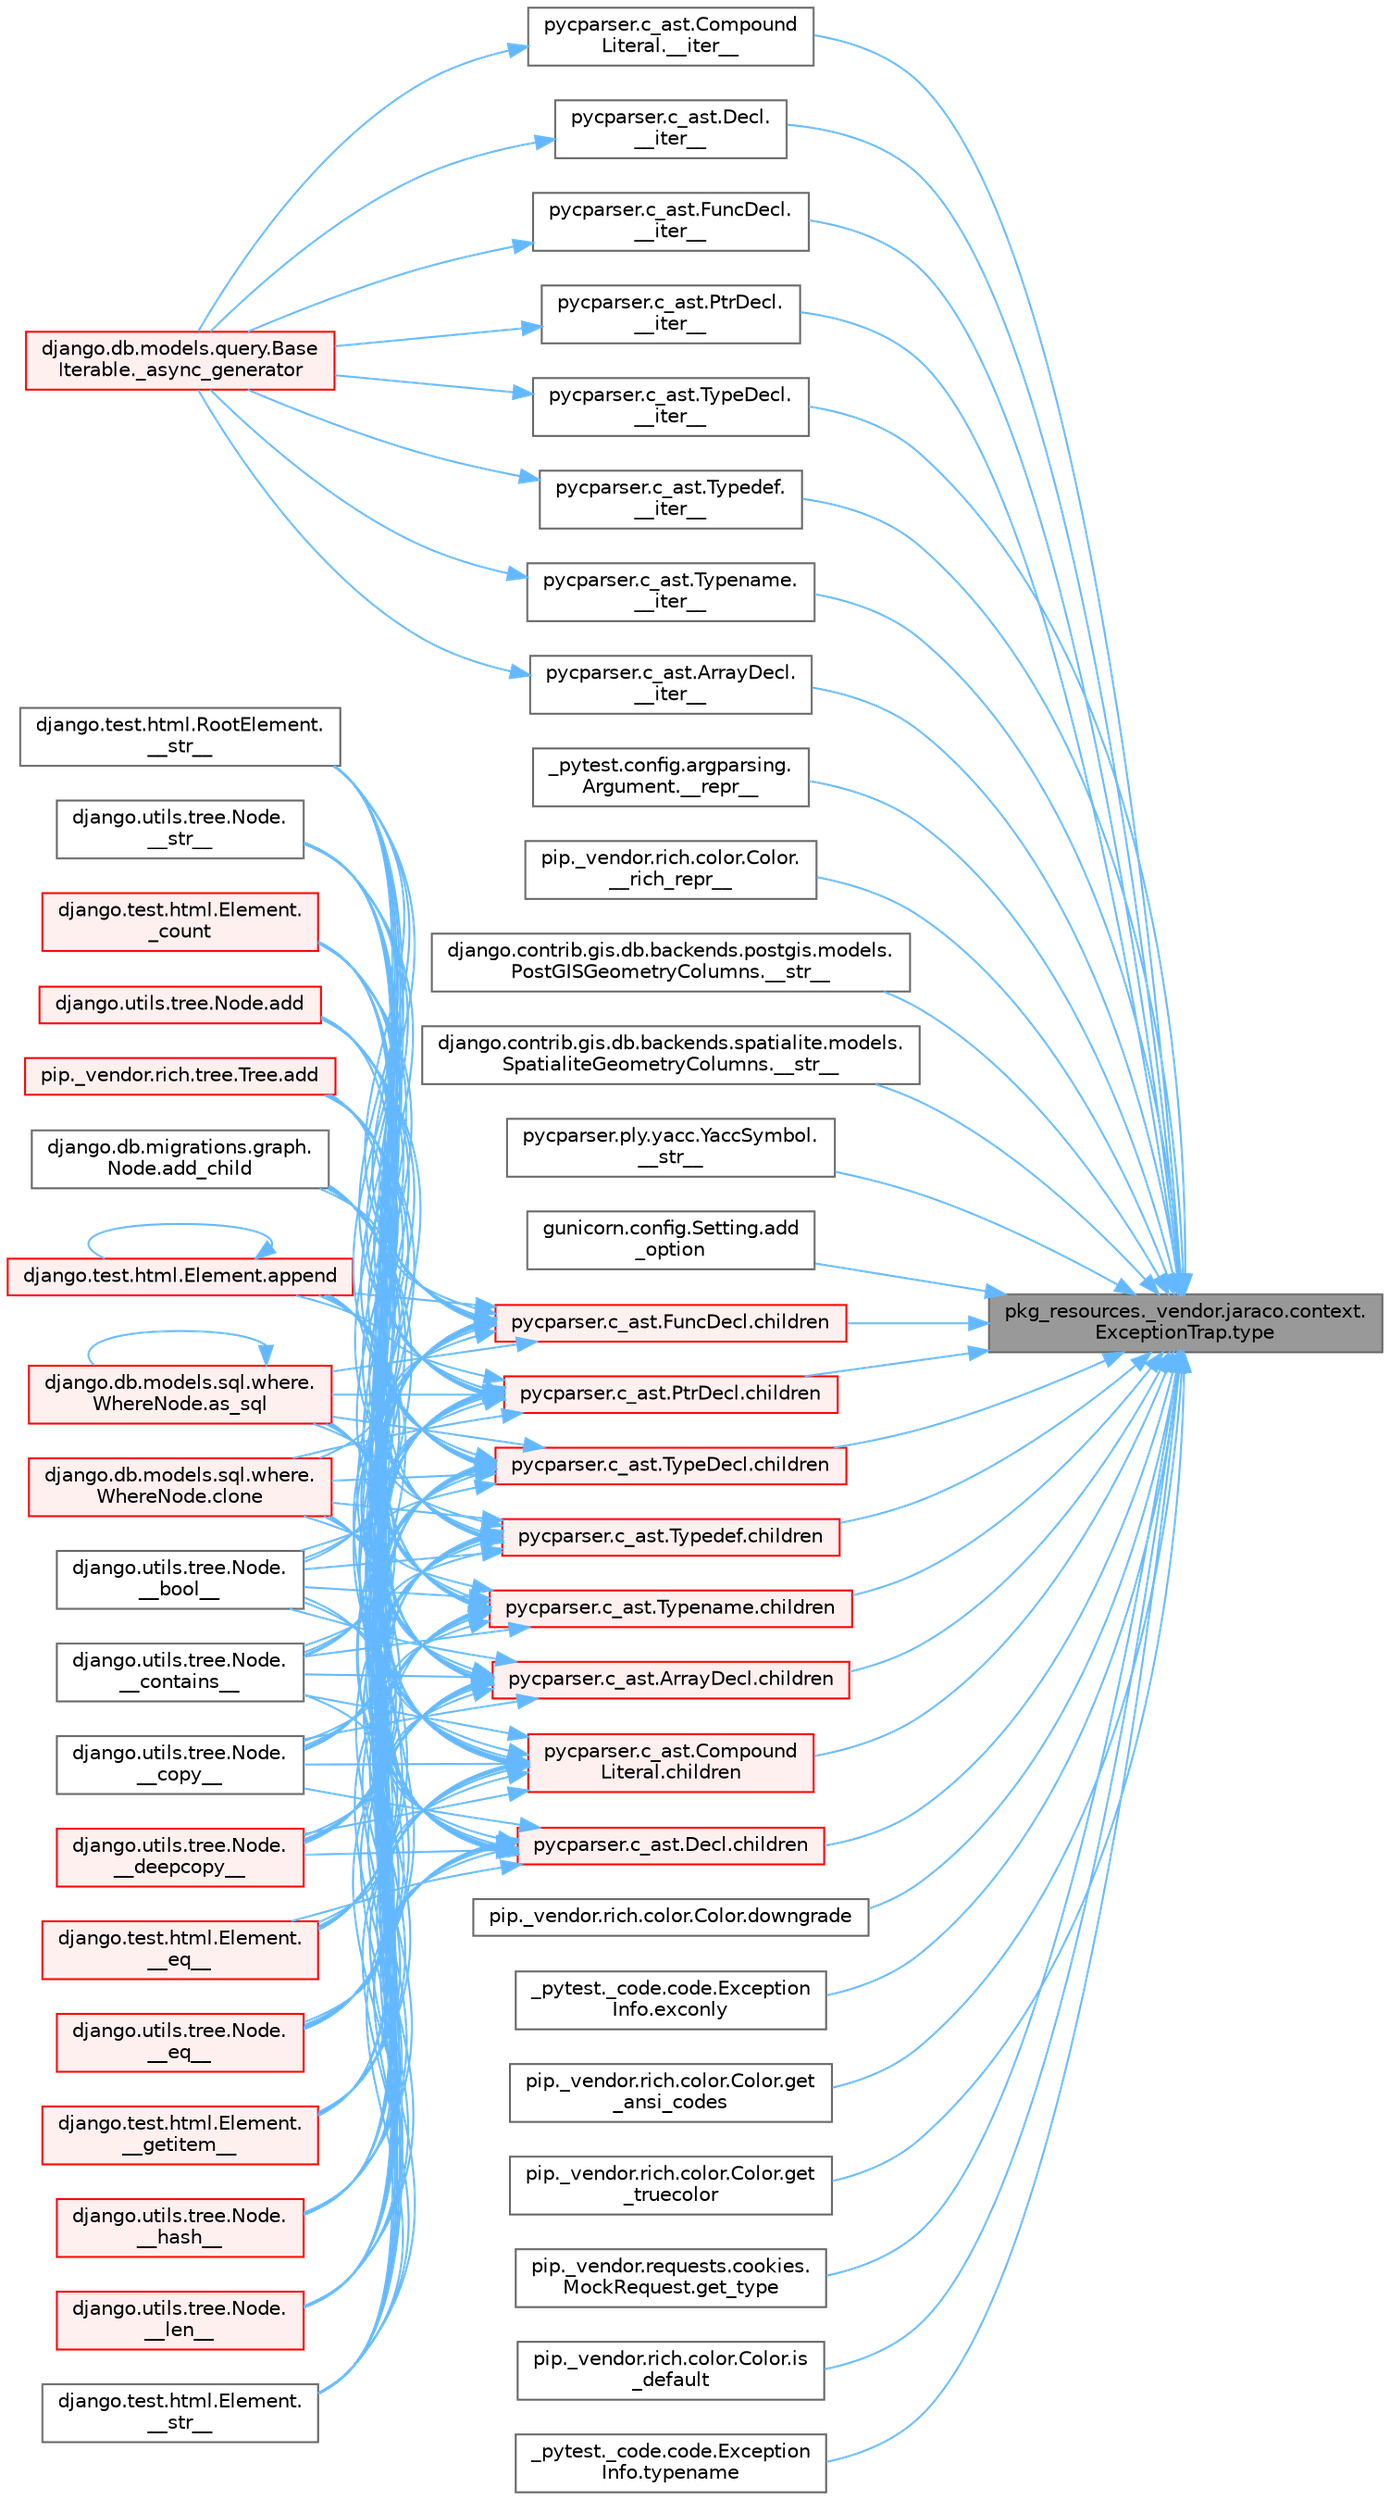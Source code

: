 digraph "pkg_resources._vendor.jaraco.context.ExceptionTrap.type"
{
 // LATEX_PDF_SIZE
  bgcolor="transparent";
  edge [fontname=Helvetica,fontsize=10,labelfontname=Helvetica,labelfontsize=10];
  node [fontname=Helvetica,fontsize=10,shape=box,height=0.2,width=0.4];
  rankdir="RL";
  Node1 [id="Node000001",label="pkg_resources._vendor.jaraco.context.\lExceptionTrap.type",height=0.2,width=0.4,color="gray40", fillcolor="grey60", style="filled", fontcolor="black",tooltip=" "];
  Node1 -> Node2 [id="edge1_Node000001_Node000002",dir="back",color="steelblue1",style="solid",tooltip=" "];
  Node2 [id="Node000002",label="pycparser.c_ast.ArrayDecl.\l__iter__",height=0.2,width=0.4,color="grey40", fillcolor="white", style="filled",URL="$classpycparser_1_1c__ast_1_1_array_decl.html#a59f846353c3cc9dca112017d842e44dc",tooltip=" "];
  Node2 -> Node3 [id="edge2_Node000002_Node000003",dir="back",color="steelblue1",style="solid",tooltip=" "];
  Node3 [id="Node000003",label="django.db.models.query.Base\lIterable._async_generator",height=0.2,width=0.4,color="red", fillcolor="#FFF0F0", style="filled",URL="$classdjango_1_1db_1_1models_1_1query_1_1_base_iterable.html#a3ecc2267976bc6628d1fe84d78355144",tooltip=" "];
  Node1 -> Node5 [id="edge3_Node000001_Node000005",dir="back",color="steelblue1",style="solid",tooltip=" "];
  Node5 [id="Node000005",label="pycparser.c_ast.Compound\lLiteral.__iter__",height=0.2,width=0.4,color="grey40", fillcolor="white", style="filled",URL="$classpycparser_1_1c__ast_1_1_compound_literal.html#a1f78e1c12c3283ab129f6683e9cd6bf0",tooltip=" "];
  Node5 -> Node3 [id="edge4_Node000005_Node000003",dir="back",color="steelblue1",style="solid",tooltip=" "];
  Node1 -> Node6 [id="edge5_Node000001_Node000006",dir="back",color="steelblue1",style="solid",tooltip=" "];
  Node6 [id="Node000006",label="pycparser.c_ast.Decl.\l__iter__",height=0.2,width=0.4,color="grey40", fillcolor="white", style="filled",URL="$classpycparser_1_1c__ast_1_1_decl.html#ab845ffd67830d0739099fa772114854f",tooltip=" "];
  Node6 -> Node3 [id="edge6_Node000006_Node000003",dir="back",color="steelblue1",style="solid",tooltip=" "];
  Node1 -> Node7 [id="edge7_Node000001_Node000007",dir="back",color="steelblue1",style="solid",tooltip=" "];
  Node7 [id="Node000007",label="pycparser.c_ast.FuncDecl.\l__iter__",height=0.2,width=0.4,color="grey40", fillcolor="white", style="filled",URL="$classpycparser_1_1c__ast_1_1_func_decl.html#a213d7645e6b75f6e9d3fb199c325d2b4",tooltip=" "];
  Node7 -> Node3 [id="edge8_Node000007_Node000003",dir="back",color="steelblue1",style="solid",tooltip=" "];
  Node1 -> Node8 [id="edge9_Node000001_Node000008",dir="back",color="steelblue1",style="solid",tooltip=" "];
  Node8 [id="Node000008",label="pycparser.c_ast.PtrDecl.\l__iter__",height=0.2,width=0.4,color="grey40", fillcolor="white", style="filled",URL="$classpycparser_1_1c__ast_1_1_ptr_decl.html#a5522c4fd32f475a9bad72e27867064a6",tooltip=" "];
  Node8 -> Node3 [id="edge10_Node000008_Node000003",dir="back",color="steelblue1",style="solid",tooltip=" "];
  Node1 -> Node9 [id="edge11_Node000001_Node000009",dir="back",color="steelblue1",style="solid",tooltip=" "];
  Node9 [id="Node000009",label="pycparser.c_ast.TypeDecl.\l__iter__",height=0.2,width=0.4,color="grey40", fillcolor="white", style="filled",URL="$classpycparser_1_1c__ast_1_1_type_decl.html#a4add3d67fa9694ca76def6ce1266cca5",tooltip=" "];
  Node9 -> Node3 [id="edge12_Node000009_Node000003",dir="back",color="steelblue1",style="solid",tooltip=" "];
  Node1 -> Node10 [id="edge13_Node000001_Node000010",dir="back",color="steelblue1",style="solid",tooltip=" "];
  Node10 [id="Node000010",label="pycparser.c_ast.Typedef.\l__iter__",height=0.2,width=0.4,color="grey40", fillcolor="white", style="filled",URL="$classpycparser_1_1c__ast_1_1_typedef.html#a702d4394c340166000f6e7e753aa21d5",tooltip=" "];
  Node10 -> Node3 [id="edge14_Node000010_Node000003",dir="back",color="steelblue1",style="solid",tooltip=" "];
  Node1 -> Node11 [id="edge15_Node000001_Node000011",dir="back",color="steelblue1",style="solid",tooltip=" "];
  Node11 [id="Node000011",label="pycparser.c_ast.Typename.\l__iter__",height=0.2,width=0.4,color="grey40", fillcolor="white", style="filled",URL="$classpycparser_1_1c__ast_1_1_typename.html#a6a4b627fee3cf362997b49b1ccf14c65",tooltip=" "];
  Node11 -> Node3 [id="edge16_Node000011_Node000003",dir="back",color="steelblue1",style="solid",tooltip=" "];
  Node1 -> Node12 [id="edge17_Node000001_Node000012",dir="back",color="steelblue1",style="solid",tooltip=" "];
  Node12 [id="Node000012",label="_pytest.config.argparsing.\lArgument.__repr__",height=0.2,width=0.4,color="grey40", fillcolor="white", style="filled",URL="$class__pytest_1_1config_1_1argparsing_1_1_argument.html#ae1d42948166a54f96dd47ac023b5ba1c",tooltip=" "];
  Node1 -> Node13 [id="edge18_Node000001_Node000013",dir="back",color="steelblue1",style="solid",tooltip=" "];
  Node13 [id="Node000013",label="pip._vendor.rich.color.Color.\l__rich_repr__",height=0.2,width=0.4,color="grey40", fillcolor="white", style="filled",URL="$classpip_1_1__vendor_1_1rich_1_1color_1_1_color.html#af94a3c83e9bc77e4c5e7a30e13ce243f",tooltip=" "];
  Node1 -> Node14 [id="edge19_Node000001_Node000014",dir="back",color="steelblue1",style="solid",tooltip=" "];
  Node14 [id="Node000014",label="django.contrib.gis.db.backends.postgis.models.\lPostGISGeometryColumns.__str__",height=0.2,width=0.4,color="grey40", fillcolor="white", style="filled",URL="$classdjango_1_1contrib_1_1gis_1_1db_1_1backends_1_1postgis_1_1models_1_1_post_g_i_s_geometry_columns.html#a2cd2f362c086d30abce3f454e4f88113",tooltip=" "];
  Node1 -> Node15 [id="edge20_Node000001_Node000015",dir="back",color="steelblue1",style="solid",tooltip=" "];
  Node15 [id="Node000015",label="django.contrib.gis.db.backends.spatialite.models.\lSpatialiteGeometryColumns.__str__",height=0.2,width=0.4,color="grey40", fillcolor="white", style="filled",URL="$classdjango_1_1contrib_1_1gis_1_1db_1_1backends_1_1spatialite_1_1models_1_1_spatialite_geometry_columns.html#af36d91a5b4863762ac4666865a70888e",tooltip=" "];
  Node1 -> Node16 [id="edge21_Node000001_Node000016",dir="back",color="steelblue1",style="solid",tooltip=" "];
  Node16 [id="Node000016",label="pycparser.ply.yacc.YaccSymbol.\l__str__",height=0.2,width=0.4,color="grey40", fillcolor="white", style="filled",URL="$classpycparser_1_1ply_1_1yacc_1_1_yacc_symbol.html#a10c01386c1ed6d4eb71321e3775f77a9",tooltip=" "];
  Node1 -> Node17 [id="edge22_Node000001_Node000017",dir="back",color="steelblue1",style="solid",tooltip=" "];
  Node17 [id="Node000017",label="gunicorn.config.Setting.add\l_option",height=0.2,width=0.4,color="grey40", fillcolor="white", style="filled",URL="$classgunicorn_1_1config_1_1_setting.html#af1ab1126499f420dda1b77b038a8283d",tooltip=" "];
  Node1 -> Node18 [id="edge23_Node000001_Node000018",dir="back",color="steelblue1",style="solid",tooltip=" "];
  Node18 [id="Node000018",label="pycparser.c_ast.ArrayDecl.children",height=0.2,width=0.4,color="red", fillcolor="#FFF0F0", style="filled",URL="$classpycparser_1_1c__ast_1_1_array_decl.html#a91e13314016d59050744567fc35aa17b",tooltip=" "];
  Node18 -> Node19 [id="edge24_Node000018_Node000019",dir="back",color="steelblue1",style="solid",tooltip=" "];
  Node19 [id="Node000019",label="django.utils.tree.Node.\l__bool__",height=0.2,width=0.4,color="grey40", fillcolor="white", style="filled",URL="$classdjango_1_1utils_1_1tree_1_1_node.html#a70a56e9492f929d850eebc44de75e25c",tooltip=" "];
  Node18 -> Node20 [id="edge25_Node000018_Node000020",dir="back",color="steelblue1",style="solid",tooltip=" "];
  Node20 [id="Node000020",label="django.utils.tree.Node.\l__contains__",height=0.2,width=0.4,color="grey40", fillcolor="white", style="filled",URL="$classdjango_1_1utils_1_1tree_1_1_node.html#ab55c47b46f14e5fde108b1c3cf95d93a",tooltip=" "];
  Node18 -> Node21 [id="edge26_Node000018_Node000021",dir="back",color="steelblue1",style="solid",tooltip=" "];
  Node21 [id="Node000021",label="django.utils.tree.Node.\l__copy__",height=0.2,width=0.4,color="grey40", fillcolor="white", style="filled",URL="$classdjango_1_1utils_1_1tree_1_1_node.html#abae878f6b4500b8b241c23d8fac46e63",tooltip=" "];
  Node18 -> Node22 [id="edge27_Node000018_Node000022",dir="back",color="steelblue1",style="solid",tooltip=" "];
  Node22 [id="Node000022",label="django.utils.tree.Node.\l__deepcopy__",height=0.2,width=0.4,color="red", fillcolor="#FFF0F0", style="filled",URL="$classdjango_1_1utils_1_1tree_1_1_node.html#a38840c46ded3963808edbeec90765d6b",tooltip=" "];
  Node18 -> Node976 [id="edge28_Node000018_Node000976",dir="back",color="steelblue1",style="solid",tooltip=" "];
  Node976 [id="Node000976",label="django.test.html.Element.\l__eq__",height=0.2,width=0.4,color="red", fillcolor="#FFF0F0", style="filled",URL="$classdjango_1_1test_1_1html_1_1_element.html#a287e83f2ae4a6f13b9e00d7b70ee5d47",tooltip=" "];
  Node18 -> Node1203 [id="edge29_Node000018_Node001203",dir="back",color="steelblue1",style="solid",tooltip=" "];
  Node1203 [id="Node001203",label="django.utils.tree.Node.\l__eq__",height=0.2,width=0.4,color="red", fillcolor="#FFF0F0", style="filled",URL="$classdjango_1_1utils_1_1tree_1_1_node.html#a0004316d098c61c046aef21dece2cce8",tooltip=" "];
  Node18 -> Node1204 [id="edge30_Node000018_Node001204",dir="back",color="steelblue1",style="solid",tooltip=" "];
  Node1204 [id="Node001204",label="django.test.html.Element.\l__getitem__",height=0.2,width=0.4,color="red", fillcolor="#FFF0F0", style="filled",URL="$classdjango_1_1test_1_1html_1_1_element.html#a50df5974a8fa0b0bdc93fdbeb2db7a49",tooltip=" "];
  Node18 -> Node1205 [id="edge31_Node000018_Node001205",dir="back",color="steelblue1",style="solid",tooltip=" "];
  Node1205 [id="Node001205",label="django.utils.tree.Node.\l__hash__",height=0.2,width=0.4,color="red", fillcolor="#FFF0F0", style="filled",URL="$classdjango_1_1utils_1_1tree_1_1_node.html#ad90478bdeb4e4284385a20cb629f5b9c",tooltip=" "];
  Node18 -> Node1206 [id="edge32_Node000018_Node001206",dir="back",color="steelblue1",style="solid",tooltip=" "];
  Node1206 [id="Node001206",label="django.utils.tree.Node.\l__len__",height=0.2,width=0.4,color="red", fillcolor="#FFF0F0", style="filled",URL="$classdjango_1_1utils_1_1tree_1_1_node.html#adfb069350f968cc822337df8dd3972cd",tooltip=" "];
  Node18 -> Node1031 [id="edge33_Node000018_Node001031",dir="back",color="steelblue1",style="solid",tooltip=" "];
  Node1031 [id="Node001031",label="django.test.html.Element.\l__str__",height=0.2,width=0.4,color="grey40", fillcolor="white", style="filled",URL="$classdjango_1_1test_1_1html_1_1_element.html#a64d65b77132b5ae721ff0862e0440d38",tooltip=" "];
  Node18 -> Node1207 [id="edge34_Node000018_Node001207",dir="back",color="steelblue1",style="solid",tooltip=" "];
  Node1207 [id="Node001207",label="django.test.html.RootElement.\l__str__",height=0.2,width=0.4,color="grey40", fillcolor="white", style="filled",URL="$classdjango_1_1test_1_1html_1_1_root_element.html#a0a23f27acaaafe4eec2628245fbfd399",tooltip=" "];
  Node18 -> Node1208 [id="edge35_Node000018_Node001208",dir="back",color="steelblue1",style="solid",tooltip=" "];
  Node1208 [id="Node001208",label="django.utils.tree.Node.\l__str__",height=0.2,width=0.4,color="grey40", fillcolor="white", style="filled",URL="$classdjango_1_1utils_1_1tree_1_1_node.html#af5edff9bf0b3238652c57425e2eda469",tooltip=" "];
  Node18 -> Node1209 [id="edge36_Node000018_Node001209",dir="back",color="steelblue1",style="solid",tooltip=" "];
  Node1209 [id="Node001209",label="django.test.html.Element.\l_count",height=0.2,width=0.4,color="red", fillcolor="#FFF0F0", style="filled",URL="$classdjango_1_1test_1_1html_1_1_element.html#a41931b250e40c64a492d92a08ecda738",tooltip=" "];
  Node18 -> Node182 [id="edge37_Node000018_Node000182",dir="back",color="steelblue1",style="solid",tooltip=" "];
  Node182 [id="Node000182",label="django.utils.tree.Node.add",height=0.2,width=0.4,color="red", fillcolor="#FFF0F0", style="filled",URL="$classdjango_1_1utils_1_1tree_1_1_node.html#a2c883d105b5c9cfd32bff72c7469f18c",tooltip=" "];
  Node18 -> Node1225 [id="edge38_Node000018_Node001225",dir="back",color="steelblue1",style="solid",tooltip=" "];
  Node1225 [id="Node001225",label="pip._vendor.rich.tree.Tree.add",height=0.2,width=0.4,color="red", fillcolor="#FFF0F0", style="filled",URL="$classpip_1_1__vendor_1_1rich_1_1tree_1_1_tree.html#a0ce550864757b1ee2756237b6e754aae",tooltip=" "];
  Node18 -> Node1226 [id="edge39_Node000018_Node001226",dir="back",color="steelblue1",style="solid",tooltip=" "];
  Node1226 [id="Node001226",label="django.db.migrations.graph.\lNode.add_child",height=0.2,width=0.4,color="grey40", fillcolor="white", style="filled",URL="$classdjango_1_1db_1_1migrations_1_1graph_1_1_node.html#ab19fb2c4c58dbfa6d5223c59d5cad529",tooltip=" "];
  Node18 -> Node1227 [id="edge40_Node000018_Node001227",dir="back",color="steelblue1",style="solid",tooltip=" "];
  Node1227 [id="Node001227",label="django.test.html.Element.append",height=0.2,width=0.4,color="red", fillcolor="#FFF0F0", style="filled",URL="$classdjango_1_1test_1_1html_1_1_element.html#a777b8a687c36ca1eae49eabec1963e0c",tooltip=" "];
  Node1227 -> Node1227 [id="edge41_Node001227_Node001227",dir="back",color="steelblue1",style="solid",tooltip=" "];
  Node18 -> Node1228 [id="edge42_Node000018_Node001228",dir="back",color="steelblue1",style="solid",tooltip=" "];
  Node1228 [id="Node001228",label="django.db.models.sql.where.\lWhereNode.as_sql",height=0.2,width=0.4,color="red", fillcolor="#FFF0F0", style="filled",URL="$classdjango_1_1db_1_1models_1_1sql_1_1where_1_1_where_node.html#aea3cf4a913c71f0c181e6e81b819b590",tooltip=" "];
  Node1228 -> Node1228 [id="edge43_Node001228_Node001228",dir="back",color="steelblue1",style="solid",tooltip=" "];
  Node18 -> Node315 [id="edge44_Node000018_Node000315",dir="back",color="steelblue1",style="solid",tooltip=" "];
  Node315 [id="Node000315",label="django.db.models.sql.where.\lWhereNode.clone",height=0.2,width=0.4,color="red", fillcolor="#FFF0F0", style="filled",URL="$classdjango_1_1db_1_1models_1_1sql_1_1where_1_1_where_node.html#a0faff63950b774ce4ad391ea1f6b6d2c",tooltip=" "];
  Node1 -> Node3192 [id="edge45_Node000001_Node003192",dir="back",color="steelblue1",style="solid",tooltip=" "];
  Node3192 [id="Node003192",label="pycparser.c_ast.Compound\lLiteral.children",height=0.2,width=0.4,color="red", fillcolor="#FFF0F0", style="filled",URL="$classpycparser_1_1c__ast_1_1_compound_literal.html#a6ff6a9f355d70c79e2e3b602b88bfef6",tooltip=" "];
  Node3192 -> Node19 [id="edge46_Node003192_Node000019",dir="back",color="steelblue1",style="solid",tooltip=" "];
  Node3192 -> Node20 [id="edge47_Node003192_Node000020",dir="back",color="steelblue1",style="solid",tooltip=" "];
  Node3192 -> Node21 [id="edge48_Node003192_Node000021",dir="back",color="steelblue1",style="solid",tooltip=" "];
  Node3192 -> Node22 [id="edge49_Node003192_Node000022",dir="back",color="steelblue1",style="solid",tooltip=" "];
  Node3192 -> Node976 [id="edge50_Node003192_Node000976",dir="back",color="steelblue1",style="solid",tooltip=" "];
  Node3192 -> Node1203 [id="edge51_Node003192_Node001203",dir="back",color="steelblue1",style="solid",tooltip=" "];
  Node3192 -> Node1204 [id="edge52_Node003192_Node001204",dir="back",color="steelblue1",style="solid",tooltip=" "];
  Node3192 -> Node1205 [id="edge53_Node003192_Node001205",dir="back",color="steelblue1",style="solid",tooltip=" "];
  Node3192 -> Node1206 [id="edge54_Node003192_Node001206",dir="back",color="steelblue1",style="solid",tooltip=" "];
  Node3192 -> Node1031 [id="edge55_Node003192_Node001031",dir="back",color="steelblue1",style="solid",tooltip=" "];
  Node3192 -> Node1207 [id="edge56_Node003192_Node001207",dir="back",color="steelblue1",style="solid",tooltip=" "];
  Node3192 -> Node1208 [id="edge57_Node003192_Node001208",dir="back",color="steelblue1",style="solid",tooltip=" "];
  Node3192 -> Node1209 [id="edge58_Node003192_Node001209",dir="back",color="steelblue1",style="solid",tooltip=" "];
  Node3192 -> Node182 [id="edge59_Node003192_Node000182",dir="back",color="steelblue1",style="solid",tooltip=" "];
  Node3192 -> Node1225 [id="edge60_Node003192_Node001225",dir="back",color="steelblue1",style="solid",tooltip=" "];
  Node3192 -> Node1226 [id="edge61_Node003192_Node001226",dir="back",color="steelblue1",style="solid",tooltip=" "];
  Node3192 -> Node1227 [id="edge62_Node003192_Node001227",dir="back",color="steelblue1",style="solid",tooltip=" "];
  Node3192 -> Node1228 [id="edge63_Node003192_Node001228",dir="back",color="steelblue1",style="solid",tooltip=" "];
  Node3192 -> Node315 [id="edge64_Node003192_Node000315",dir="back",color="steelblue1",style="solid",tooltip=" "];
  Node1 -> Node3193 [id="edge65_Node000001_Node003193",dir="back",color="steelblue1",style="solid",tooltip=" "];
  Node3193 [id="Node003193",label="pycparser.c_ast.Decl.children",height=0.2,width=0.4,color="red", fillcolor="#FFF0F0", style="filled",URL="$classpycparser_1_1c__ast_1_1_decl.html#a5daf2f7d33fdaa47905df497ebeaa745",tooltip=" "];
  Node3193 -> Node19 [id="edge66_Node003193_Node000019",dir="back",color="steelblue1",style="solid",tooltip=" "];
  Node3193 -> Node20 [id="edge67_Node003193_Node000020",dir="back",color="steelblue1",style="solid",tooltip=" "];
  Node3193 -> Node21 [id="edge68_Node003193_Node000021",dir="back",color="steelblue1",style="solid",tooltip=" "];
  Node3193 -> Node22 [id="edge69_Node003193_Node000022",dir="back",color="steelblue1",style="solid",tooltip=" "];
  Node3193 -> Node976 [id="edge70_Node003193_Node000976",dir="back",color="steelblue1",style="solid",tooltip=" "];
  Node3193 -> Node1203 [id="edge71_Node003193_Node001203",dir="back",color="steelblue1",style="solid",tooltip=" "];
  Node3193 -> Node1204 [id="edge72_Node003193_Node001204",dir="back",color="steelblue1",style="solid",tooltip=" "];
  Node3193 -> Node1205 [id="edge73_Node003193_Node001205",dir="back",color="steelblue1",style="solid",tooltip=" "];
  Node3193 -> Node1206 [id="edge74_Node003193_Node001206",dir="back",color="steelblue1",style="solid",tooltip=" "];
  Node3193 -> Node1031 [id="edge75_Node003193_Node001031",dir="back",color="steelblue1",style="solid",tooltip=" "];
  Node3193 -> Node1207 [id="edge76_Node003193_Node001207",dir="back",color="steelblue1",style="solid",tooltip=" "];
  Node3193 -> Node1208 [id="edge77_Node003193_Node001208",dir="back",color="steelblue1",style="solid",tooltip=" "];
  Node3193 -> Node1209 [id="edge78_Node003193_Node001209",dir="back",color="steelblue1",style="solid",tooltip=" "];
  Node3193 -> Node182 [id="edge79_Node003193_Node000182",dir="back",color="steelblue1",style="solid",tooltip=" "];
  Node3193 -> Node1225 [id="edge80_Node003193_Node001225",dir="back",color="steelblue1",style="solid",tooltip=" "];
  Node3193 -> Node1226 [id="edge81_Node003193_Node001226",dir="back",color="steelblue1",style="solid",tooltip=" "];
  Node3193 -> Node1227 [id="edge82_Node003193_Node001227",dir="back",color="steelblue1",style="solid",tooltip=" "];
  Node3193 -> Node1228 [id="edge83_Node003193_Node001228",dir="back",color="steelblue1",style="solid",tooltip=" "];
  Node3193 -> Node315 [id="edge84_Node003193_Node000315",dir="back",color="steelblue1",style="solid",tooltip=" "];
  Node1 -> Node3194 [id="edge85_Node000001_Node003194",dir="back",color="steelblue1",style="solid",tooltip=" "];
  Node3194 [id="Node003194",label="pycparser.c_ast.FuncDecl.children",height=0.2,width=0.4,color="red", fillcolor="#FFF0F0", style="filled",URL="$classpycparser_1_1c__ast_1_1_func_decl.html#a0de29afa96d07cb3b062f3752e90601e",tooltip=" "];
  Node3194 -> Node19 [id="edge86_Node003194_Node000019",dir="back",color="steelblue1",style="solid",tooltip=" "];
  Node3194 -> Node20 [id="edge87_Node003194_Node000020",dir="back",color="steelblue1",style="solid",tooltip=" "];
  Node3194 -> Node21 [id="edge88_Node003194_Node000021",dir="back",color="steelblue1",style="solid",tooltip=" "];
  Node3194 -> Node22 [id="edge89_Node003194_Node000022",dir="back",color="steelblue1",style="solid",tooltip=" "];
  Node3194 -> Node976 [id="edge90_Node003194_Node000976",dir="back",color="steelblue1",style="solid",tooltip=" "];
  Node3194 -> Node1203 [id="edge91_Node003194_Node001203",dir="back",color="steelblue1",style="solid",tooltip=" "];
  Node3194 -> Node1204 [id="edge92_Node003194_Node001204",dir="back",color="steelblue1",style="solid",tooltip=" "];
  Node3194 -> Node1205 [id="edge93_Node003194_Node001205",dir="back",color="steelblue1",style="solid",tooltip=" "];
  Node3194 -> Node1206 [id="edge94_Node003194_Node001206",dir="back",color="steelblue1",style="solid",tooltip=" "];
  Node3194 -> Node1031 [id="edge95_Node003194_Node001031",dir="back",color="steelblue1",style="solid",tooltip=" "];
  Node3194 -> Node1207 [id="edge96_Node003194_Node001207",dir="back",color="steelblue1",style="solid",tooltip=" "];
  Node3194 -> Node1208 [id="edge97_Node003194_Node001208",dir="back",color="steelblue1",style="solid",tooltip=" "];
  Node3194 -> Node1209 [id="edge98_Node003194_Node001209",dir="back",color="steelblue1",style="solid",tooltip=" "];
  Node3194 -> Node182 [id="edge99_Node003194_Node000182",dir="back",color="steelblue1",style="solid",tooltip=" "];
  Node3194 -> Node1225 [id="edge100_Node003194_Node001225",dir="back",color="steelblue1",style="solid",tooltip=" "];
  Node3194 -> Node1226 [id="edge101_Node003194_Node001226",dir="back",color="steelblue1",style="solid",tooltip=" "];
  Node3194 -> Node1227 [id="edge102_Node003194_Node001227",dir="back",color="steelblue1",style="solid",tooltip=" "];
  Node3194 -> Node1228 [id="edge103_Node003194_Node001228",dir="back",color="steelblue1",style="solid",tooltip=" "];
  Node3194 -> Node315 [id="edge104_Node003194_Node000315",dir="back",color="steelblue1",style="solid",tooltip=" "];
  Node1 -> Node3195 [id="edge105_Node000001_Node003195",dir="back",color="steelblue1",style="solid",tooltip=" "];
  Node3195 [id="Node003195",label="pycparser.c_ast.PtrDecl.children",height=0.2,width=0.4,color="red", fillcolor="#FFF0F0", style="filled",URL="$classpycparser_1_1c__ast_1_1_ptr_decl.html#a07f3793ea19c91a80dff41dd86af01d8",tooltip=" "];
  Node3195 -> Node19 [id="edge106_Node003195_Node000019",dir="back",color="steelblue1",style="solid",tooltip=" "];
  Node3195 -> Node20 [id="edge107_Node003195_Node000020",dir="back",color="steelblue1",style="solid",tooltip=" "];
  Node3195 -> Node21 [id="edge108_Node003195_Node000021",dir="back",color="steelblue1",style="solid",tooltip=" "];
  Node3195 -> Node22 [id="edge109_Node003195_Node000022",dir="back",color="steelblue1",style="solid",tooltip=" "];
  Node3195 -> Node976 [id="edge110_Node003195_Node000976",dir="back",color="steelblue1",style="solid",tooltip=" "];
  Node3195 -> Node1203 [id="edge111_Node003195_Node001203",dir="back",color="steelblue1",style="solid",tooltip=" "];
  Node3195 -> Node1204 [id="edge112_Node003195_Node001204",dir="back",color="steelblue1",style="solid",tooltip=" "];
  Node3195 -> Node1205 [id="edge113_Node003195_Node001205",dir="back",color="steelblue1",style="solid",tooltip=" "];
  Node3195 -> Node1206 [id="edge114_Node003195_Node001206",dir="back",color="steelblue1",style="solid",tooltip=" "];
  Node3195 -> Node1031 [id="edge115_Node003195_Node001031",dir="back",color="steelblue1",style="solid",tooltip=" "];
  Node3195 -> Node1207 [id="edge116_Node003195_Node001207",dir="back",color="steelblue1",style="solid",tooltip=" "];
  Node3195 -> Node1208 [id="edge117_Node003195_Node001208",dir="back",color="steelblue1",style="solid",tooltip=" "];
  Node3195 -> Node1209 [id="edge118_Node003195_Node001209",dir="back",color="steelblue1",style="solid",tooltip=" "];
  Node3195 -> Node182 [id="edge119_Node003195_Node000182",dir="back",color="steelblue1",style="solid",tooltip=" "];
  Node3195 -> Node1225 [id="edge120_Node003195_Node001225",dir="back",color="steelblue1",style="solid",tooltip=" "];
  Node3195 -> Node1226 [id="edge121_Node003195_Node001226",dir="back",color="steelblue1",style="solid",tooltip=" "];
  Node3195 -> Node1227 [id="edge122_Node003195_Node001227",dir="back",color="steelblue1",style="solid",tooltip=" "];
  Node3195 -> Node1228 [id="edge123_Node003195_Node001228",dir="back",color="steelblue1",style="solid",tooltip=" "];
  Node3195 -> Node315 [id="edge124_Node003195_Node000315",dir="back",color="steelblue1",style="solid",tooltip=" "];
  Node1 -> Node3196 [id="edge125_Node000001_Node003196",dir="back",color="steelblue1",style="solid",tooltip=" "];
  Node3196 [id="Node003196",label="pycparser.c_ast.TypeDecl.children",height=0.2,width=0.4,color="red", fillcolor="#FFF0F0", style="filled",URL="$classpycparser_1_1c__ast_1_1_type_decl.html#a2484819d89de79cada6b8cfa00a036b7",tooltip=" "];
  Node3196 -> Node19 [id="edge126_Node003196_Node000019",dir="back",color="steelblue1",style="solid",tooltip=" "];
  Node3196 -> Node20 [id="edge127_Node003196_Node000020",dir="back",color="steelblue1",style="solid",tooltip=" "];
  Node3196 -> Node21 [id="edge128_Node003196_Node000021",dir="back",color="steelblue1",style="solid",tooltip=" "];
  Node3196 -> Node22 [id="edge129_Node003196_Node000022",dir="back",color="steelblue1",style="solid",tooltip=" "];
  Node3196 -> Node976 [id="edge130_Node003196_Node000976",dir="back",color="steelblue1",style="solid",tooltip=" "];
  Node3196 -> Node1203 [id="edge131_Node003196_Node001203",dir="back",color="steelblue1",style="solid",tooltip=" "];
  Node3196 -> Node1204 [id="edge132_Node003196_Node001204",dir="back",color="steelblue1",style="solid",tooltip=" "];
  Node3196 -> Node1205 [id="edge133_Node003196_Node001205",dir="back",color="steelblue1",style="solid",tooltip=" "];
  Node3196 -> Node1206 [id="edge134_Node003196_Node001206",dir="back",color="steelblue1",style="solid",tooltip=" "];
  Node3196 -> Node1031 [id="edge135_Node003196_Node001031",dir="back",color="steelblue1",style="solid",tooltip=" "];
  Node3196 -> Node1207 [id="edge136_Node003196_Node001207",dir="back",color="steelblue1",style="solid",tooltip=" "];
  Node3196 -> Node1208 [id="edge137_Node003196_Node001208",dir="back",color="steelblue1",style="solid",tooltip=" "];
  Node3196 -> Node1209 [id="edge138_Node003196_Node001209",dir="back",color="steelblue1",style="solid",tooltip=" "];
  Node3196 -> Node182 [id="edge139_Node003196_Node000182",dir="back",color="steelblue1",style="solid",tooltip=" "];
  Node3196 -> Node1225 [id="edge140_Node003196_Node001225",dir="back",color="steelblue1",style="solid",tooltip=" "];
  Node3196 -> Node1226 [id="edge141_Node003196_Node001226",dir="back",color="steelblue1",style="solid",tooltip=" "];
  Node3196 -> Node1227 [id="edge142_Node003196_Node001227",dir="back",color="steelblue1",style="solid",tooltip=" "];
  Node3196 -> Node1228 [id="edge143_Node003196_Node001228",dir="back",color="steelblue1",style="solid",tooltip=" "];
  Node3196 -> Node315 [id="edge144_Node003196_Node000315",dir="back",color="steelblue1",style="solid",tooltip=" "];
  Node1 -> Node3197 [id="edge145_Node000001_Node003197",dir="back",color="steelblue1",style="solid",tooltip=" "];
  Node3197 [id="Node003197",label="pycparser.c_ast.Typedef.children",height=0.2,width=0.4,color="red", fillcolor="#FFF0F0", style="filled",URL="$classpycparser_1_1c__ast_1_1_typedef.html#aa9a7ab67d06407849c9b7952c34f59e8",tooltip=" "];
  Node3197 -> Node19 [id="edge146_Node003197_Node000019",dir="back",color="steelblue1",style="solid",tooltip=" "];
  Node3197 -> Node20 [id="edge147_Node003197_Node000020",dir="back",color="steelblue1",style="solid",tooltip=" "];
  Node3197 -> Node21 [id="edge148_Node003197_Node000021",dir="back",color="steelblue1",style="solid",tooltip=" "];
  Node3197 -> Node22 [id="edge149_Node003197_Node000022",dir="back",color="steelblue1",style="solid",tooltip=" "];
  Node3197 -> Node976 [id="edge150_Node003197_Node000976",dir="back",color="steelblue1",style="solid",tooltip=" "];
  Node3197 -> Node1203 [id="edge151_Node003197_Node001203",dir="back",color="steelblue1",style="solid",tooltip=" "];
  Node3197 -> Node1204 [id="edge152_Node003197_Node001204",dir="back",color="steelblue1",style="solid",tooltip=" "];
  Node3197 -> Node1205 [id="edge153_Node003197_Node001205",dir="back",color="steelblue1",style="solid",tooltip=" "];
  Node3197 -> Node1206 [id="edge154_Node003197_Node001206",dir="back",color="steelblue1",style="solid",tooltip=" "];
  Node3197 -> Node1031 [id="edge155_Node003197_Node001031",dir="back",color="steelblue1",style="solid",tooltip=" "];
  Node3197 -> Node1207 [id="edge156_Node003197_Node001207",dir="back",color="steelblue1",style="solid",tooltip=" "];
  Node3197 -> Node1208 [id="edge157_Node003197_Node001208",dir="back",color="steelblue1",style="solid",tooltip=" "];
  Node3197 -> Node1209 [id="edge158_Node003197_Node001209",dir="back",color="steelblue1",style="solid",tooltip=" "];
  Node3197 -> Node182 [id="edge159_Node003197_Node000182",dir="back",color="steelblue1",style="solid",tooltip=" "];
  Node3197 -> Node1225 [id="edge160_Node003197_Node001225",dir="back",color="steelblue1",style="solid",tooltip=" "];
  Node3197 -> Node1226 [id="edge161_Node003197_Node001226",dir="back",color="steelblue1",style="solid",tooltip=" "];
  Node3197 -> Node1227 [id="edge162_Node003197_Node001227",dir="back",color="steelblue1",style="solid",tooltip=" "];
  Node3197 -> Node1228 [id="edge163_Node003197_Node001228",dir="back",color="steelblue1",style="solid",tooltip=" "];
  Node3197 -> Node315 [id="edge164_Node003197_Node000315",dir="back",color="steelblue1",style="solid",tooltip=" "];
  Node1 -> Node3198 [id="edge165_Node000001_Node003198",dir="back",color="steelblue1",style="solid",tooltip=" "];
  Node3198 [id="Node003198",label="pycparser.c_ast.Typename.children",height=0.2,width=0.4,color="red", fillcolor="#FFF0F0", style="filled",URL="$classpycparser_1_1c__ast_1_1_typename.html#a02afcb72b58f8cc999f624022363ea6d",tooltip=" "];
  Node3198 -> Node19 [id="edge166_Node003198_Node000019",dir="back",color="steelblue1",style="solid",tooltip=" "];
  Node3198 -> Node20 [id="edge167_Node003198_Node000020",dir="back",color="steelblue1",style="solid",tooltip=" "];
  Node3198 -> Node21 [id="edge168_Node003198_Node000021",dir="back",color="steelblue1",style="solid",tooltip=" "];
  Node3198 -> Node22 [id="edge169_Node003198_Node000022",dir="back",color="steelblue1",style="solid",tooltip=" "];
  Node3198 -> Node976 [id="edge170_Node003198_Node000976",dir="back",color="steelblue1",style="solid",tooltip=" "];
  Node3198 -> Node1203 [id="edge171_Node003198_Node001203",dir="back",color="steelblue1",style="solid",tooltip=" "];
  Node3198 -> Node1204 [id="edge172_Node003198_Node001204",dir="back",color="steelblue1",style="solid",tooltip=" "];
  Node3198 -> Node1205 [id="edge173_Node003198_Node001205",dir="back",color="steelblue1",style="solid",tooltip=" "];
  Node3198 -> Node1206 [id="edge174_Node003198_Node001206",dir="back",color="steelblue1",style="solid",tooltip=" "];
  Node3198 -> Node1031 [id="edge175_Node003198_Node001031",dir="back",color="steelblue1",style="solid",tooltip=" "];
  Node3198 -> Node1207 [id="edge176_Node003198_Node001207",dir="back",color="steelblue1",style="solid",tooltip=" "];
  Node3198 -> Node1208 [id="edge177_Node003198_Node001208",dir="back",color="steelblue1",style="solid",tooltip=" "];
  Node3198 -> Node1209 [id="edge178_Node003198_Node001209",dir="back",color="steelblue1",style="solid",tooltip=" "];
  Node3198 -> Node182 [id="edge179_Node003198_Node000182",dir="back",color="steelblue1",style="solid",tooltip=" "];
  Node3198 -> Node1225 [id="edge180_Node003198_Node001225",dir="back",color="steelblue1",style="solid",tooltip=" "];
  Node3198 -> Node1226 [id="edge181_Node003198_Node001226",dir="back",color="steelblue1",style="solid",tooltip=" "];
  Node3198 -> Node1227 [id="edge182_Node003198_Node001227",dir="back",color="steelblue1",style="solid",tooltip=" "];
  Node3198 -> Node1228 [id="edge183_Node003198_Node001228",dir="back",color="steelblue1",style="solid",tooltip=" "];
  Node3198 -> Node315 [id="edge184_Node003198_Node000315",dir="back",color="steelblue1",style="solid",tooltip=" "];
  Node1 -> Node3199 [id="edge185_Node000001_Node003199",dir="back",color="steelblue1",style="solid",tooltip=" "];
  Node3199 [id="Node003199",label="pip._vendor.rich.color.Color.downgrade",height=0.2,width=0.4,color="grey40", fillcolor="white", style="filled",URL="$classpip_1_1__vendor_1_1rich_1_1color_1_1_color.html#aa50c5fa63d3d649887325812997ef759",tooltip=" "];
  Node1 -> Node2046 [id="edge186_Node000001_Node002046",dir="back",color="steelblue1",style="solid",tooltip=" "];
  Node2046 [id="Node002046",label="_pytest._code.code.Exception\lInfo.exconly",height=0.2,width=0.4,color="grey40", fillcolor="white", style="filled",URL="$class__pytest_1_1__code_1_1code_1_1_exception_info.html#af914645a1bd6a60df65413f81be404d2",tooltip=" "];
  Node1 -> Node3200 [id="edge187_Node000001_Node003200",dir="back",color="steelblue1",style="solid",tooltip=" "];
  Node3200 [id="Node003200",label="pip._vendor.rich.color.Color.get\l_ansi_codes",height=0.2,width=0.4,color="grey40", fillcolor="white", style="filled",URL="$classpip_1_1__vendor_1_1rich_1_1color_1_1_color.html#a27901891dc39a778fd75d964c264f2e0",tooltip=" "];
  Node1 -> Node3201 [id="edge188_Node000001_Node003201",dir="back",color="steelblue1",style="solid",tooltip=" "];
  Node3201 [id="Node003201",label="pip._vendor.rich.color.Color.get\l_truecolor",height=0.2,width=0.4,color="grey40", fillcolor="white", style="filled",URL="$classpip_1_1__vendor_1_1rich_1_1color_1_1_color.html#a1351faef77b0d4d28ddcfbe7647a3ae1",tooltip=" "];
  Node1 -> Node3202 [id="edge189_Node000001_Node003202",dir="back",color="steelblue1",style="solid",tooltip=" "];
  Node3202 [id="Node003202",label="pip._vendor.requests.cookies.\lMockRequest.get_type",height=0.2,width=0.4,color="grey40", fillcolor="white", style="filled",URL="$classpip_1_1__vendor_1_1requests_1_1cookies_1_1_mock_request.html#a189115fbd731a55305ea0636f7c3c48b",tooltip=" "];
  Node1 -> Node3203 [id="edge190_Node000001_Node003203",dir="back",color="steelblue1",style="solid",tooltip=" "];
  Node3203 [id="Node003203",label="pip._vendor.rich.color.Color.is\l_default",height=0.2,width=0.4,color="grey40", fillcolor="white", style="filled",URL="$classpip_1_1__vendor_1_1rich_1_1color_1_1_color.html#a9c22b06afeeaf2b10655891e4df508e6",tooltip=" "];
  Node1 -> Node3204 [id="edge191_Node000001_Node003204",dir="back",color="steelblue1",style="solid",tooltip=" "];
  Node3204 [id="Node003204",label="_pytest._code.code.Exception\lInfo.typename",height=0.2,width=0.4,color="grey40", fillcolor="white", style="filled",URL="$class__pytest_1_1__code_1_1code_1_1_exception_info.html#a3edfde60326d82ffdb2b7b7730d74293",tooltip=" "];
}
